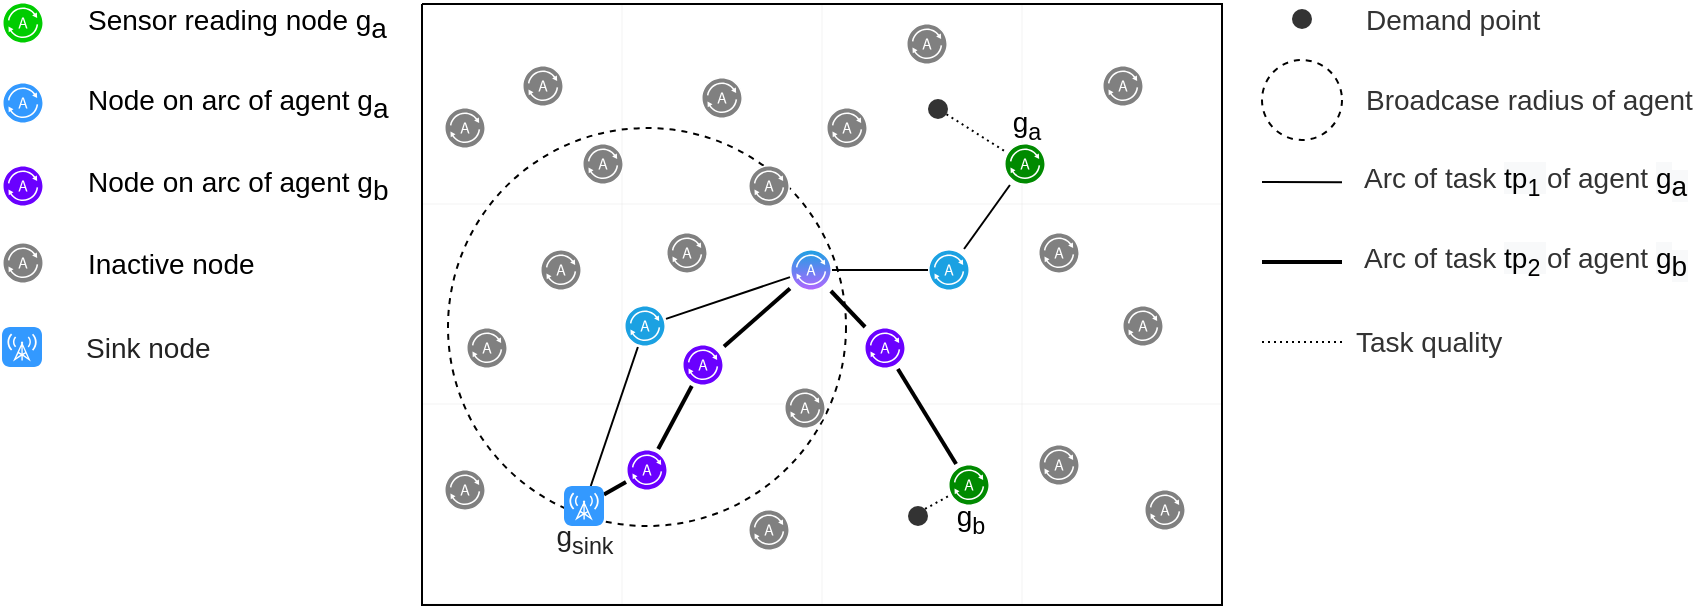 <mxfile version="14.1.8" type="device"><diagram id="n3x0hCh38KXFZ6Cryw47" name="Page-1"><mxGraphModel dx="1916" dy="810" grid="1" gridSize="10" guides="1" tooltips="1" connect="1" arrows="1" fold="1" page="1" pageScale="1" pageWidth="827" pageHeight="1169" math="0" shadow="0"><root><mxCell id="0"/><mxCell id="1" parent="0"/><mxCell id="G75mjb6Er_qYQi8ZF5sW-1" value="" style="verticalLabelPosition=bottom;verticalAlign=top;html=1;shape=mxgraph.basic.patternFillRect;fillStyle=grid;step=100;fillStrokeWidth=0.2;fillStrokeColor=#dddddd;fontSize=14;" parent="1" vertex="1"><mxGeometry x="120" y="80" width="400" height="300.5" as="geometry"/></mxCell><mxCell id="G75mjb6Er_qYQi8ZF5sW-46" value="" style="ellipse;whiteSpace=wrap;html=1;aspect=fixed;labelBackgroundColor=#000000;strokeColor=#000000;fontColor=#333333;fillColor=none;dashed=1;fontSize=14;" parent="1" vertex="1"><mxGeometry x="133" y="142" width="199" height="199" as="geometry"/></mxCell><mxCell id="G75mjb6Er_qYQi8ZF5sW-3" value="" style="pointerEvents=1;shadow=0;dashed=0;html=1;labelPosition=center;verticalLabelPosition=bottom;verticalAlign=top;align=center;outlineConnect=0;shape=mxgraph.veeam2.agent;labelBackgroundColor=#000000;fillColor=#808080;fontSize=14;" parent="1" vertex="1"><mxGeometry x="460" y="110.5" width="21" height="21" as="geometry"/></mxCell><mxCell id="G75mjb6Er_qYQi8ZF5sW-47" style="rounded=0;orthogonalLoop=1;jettySize=auto;html=1;fontColor=#333333;endArrow=none;endFill=0;fontSize=14;" parent="1" source="G75mjb6Er_qYQi8ZF5sW-5" target="G75mjb6Er_qYQi8ZF5sW-35" edge="1"><mxGeometry relative="1" as="geometry"/></mxCell><mxCell id="G75mjb6Er_qYQi8ZF5sW-66" style="edgeStyle=none;rounded=0;orthogonalLoop=1;jettySize=auto;html=1;labelBackgroundColor=none;endArrow=none;endFill=0;fontSize=14;fontColor=#333333;strokeWidth=2;" parent="1" source="G75mjb6Er_qYQi8ZF5sW-5" target="G75mjb6Er_qYQi8ZF5sW-43" edge="1"><mxGeometry relative="1" as="geometry"/></mxCell><mxCell id="G75mjb6Er_qYQi8ZF5sW-5" value="g&lt;sub&gt;sink&lt;/sub&gt;" style="html=1;strokeWidth=1;shadow=0;dashed=0;shape=mxgraph.ios7.misc.broadcast;strokeColor=none;buttonText=;strokeColor2=#222222;fontColor=#222222;fontSize=14;verticalLabelPosition=bottom;verticalAlign=top;align=center;fillColor=#3399FF;spacingTop=-10;" parent="1" vertex="1"><mxGeometry x="191" y="321" width="20" height="20" as="geometry"/></mxCell><mxCell id="G75mjb6Er_qYQi8ZF5sW-7" value="Sensor reading node g&lt;sub style=&quot;font-size: 14px&quot;&gt;a&lt;/sub&gt;" style="pointerEvents=1;shadow=0;dashed=0;html=1;labelPosition=right;verticalLabelPosition=middle;verticalAlign=middle;align=left;outlineConnect=0;shape=mxgraph.veeam2.agent;labelBackgroundColor=none;fillColor=#00CC00;spacingLeft=20;fontSize=14;" parent="1" vertex="1"><mxGeometry x="-90" y="79" width="21" height="21" as="geometry"/></mxCell><mxCell id="G75mjb6Er_qYQi8ZF5sW-9" value="Node on arc of agent g&lt;sub style=&quot;font-size: 14px&quot;&gt;a&lt;/sub&gt;" style="pointerEvents=1;shadow=0;dashed=0;html=1;labelPosition=right;verticalLabelPosition=middle;verticalAlign=middle;align=left;outlineConnect=0;shape=mxgraph.veeam2.agent;labelBackgroundColor=none;fillColor=#3399FF;spacingLeft=20;fontSize=14;" parent="1" vertex="1"><mxGeometry x="-90" y="119" width="21" height="21" as="geometry"/></mxCell><mxCell id="G75mjb6Er_qYQi8ZF5sW-10" value="" style="pointerEvents=1;shadow=0;dashed=0;html=1;labelPosition=center;verticalLabelPosition=bottom;verticalAlign=top;align=center;outlineConnect=0;shape=mxgraph.veeam2.agent;labelBackgroundColor=#000000;fillColor=#808080;fontSize=14;" parent="1" vertex="1"><mxGeometry x="170" y="110.5" width="21" height="21" as="geometry"/></mxCell><mxCell id="G75mjb6Er_qYQi8ZF5sW-11" value="g&lt;sub&gt;a&lt;/sub&gt;" style="pointerEvents=1;shadow=0;dashed=0;html=1;labelPosition=center;verticalLabelPosition=top;verticalAlign=bottom;align=center;outlineConnect=0;shape=mxgraph.veeam2.agent;labelBackgroundColor=none;fillColor=#008a00;strokeColor=#005700;fontSize=14;spacingBottom=-3;" parent="1" vertex="1"><mxGeometry x="411" y="149.5" width="21" height="21" as="geometry"/></mxCell><mxCell id="G75mjb6Er_qYQi8ZF5sW-68" style="edgeStyle=none;rounded=0;orthogonalLoop=1;jettySize=auto;html=1;labelBackgroundColor=none;endArrow=none;endFill=0;fontSize=14;fontColor=#333333;strokeWidth=2;" parent="1" source="G75mjb6Er_qYQi8ZF5sW-12" target="G75mjb6Er_qYQi8ZF5sW-24" edge="1"><mxGeometry relative="1" as="geometry"/></mxCell><mxCell id="G75mjb6Er_qYQi8ZF5sW-12" value="" style="pointerEvents=1;shadow=0;dashed=0;html=1;labelPosition=center;verticalLabelPosition=bottom;verticalAlign=top;align=center;outlineConnect=0;shape=mxgraph.veeam2.agent;labelBackgroundColor=#000000;fillColor=#6a00ff;fontSize=14;strokeColor=#3700CC;fontColor=#ffffff;" parent="1" vertex="1"><mxGeometry x="250" y="250" width="21" height="21" as="geometry"/></mxCell><mxCell id="G75mjb6Er_qYQi8ZF5sW-13" value="" style="pointerEvents=1;shadow=0;dashed=0;html=1;labelPosition=center;verticalLabelPosition=bottom;verticalAlign=top;align=center;outlineConnect=0;shape=mxgraph.veeam2.agent;labelBackgroundColor=#000000;fillColor=#808080;fontSize=14;" parent="1" vertex="1"><mxGeometry x="470" y="230.5" width="21" height="21" as="geometry"/></mxCell><mxCell id="G75mjb6Er_qYQi8ZF5sW-16" value="" style="pointerEvents=1;shadow=0;dashed=0;html=1;labelPosition=center;verticalLabelPosition=bottom;verticalAlign=top;align=center;outlineConnect=0;shape=mxgraph.veeam2.agent;labelBackgroundColor=#000000;fillColor=#808080;fontSize=14;" parent="1" vertex="1"><mxGeometry x="131" y="131.5" width="21" height="21" as="geometry"/></mxCell><mxCell id="G75mjb6Er_qYQi8ZF5sW-17" value="" style="pointerEvents=1;shadow=0;dashed=0;html=1;labelPosition=center;verticalLabelPosition=bottom;verticalAlign=top;align=center;outlineConnect=0;shape=mxgraph.veeam2.agent;labelBackgroundColor=#000000;fillColor=#808080;fontSize=14;" parent="1" vertex="1"><mxGeometry x="428" y="300" width="21" height="21" as="geometry"/></mxCell><mxCell id="G75mjb6Er_qYQi8ZF5sW-18" value="" style="pointerEvents=1;shadow=0;dashed=0;html=1;labelPosition=center;verticalLabelPosition=bottom;verticalAlign=top;align=center;outlineConnect=0;shape=mxgraph.veeam2.agent;labelBackgroundColor=#000000;fillColor=#808080;fontSize=14;" parent="1" vertex="1"><mxGeometry x="283" y="160.5" width="21" height="21" as="geometry"/></mxCell><mxCell id="G75mjb6Er_qYQi8ZF5sW-19" value="" style="pointerEvents=1;shadow=0;dashed=0;html=1;labelPosition=center;verticalLabelPosition=bottom;verticalAlign=top;align=center;outlineConnect=0;shape=mxgraph.veeam2.agent;labelBackgroundColor=#000000;fillColor=#808080;fontSize=14;" parent="1" vertex="1"><mxGeometry x="142" y="241.5" width="21" height="21" as="geometry"/></mxCell><mxCell id="G75mjb6Er_qYQi8ZF5sW-20" value="" style="pointerEvents=1;shadow=0;dashed=0;html=1;labelPosition=center;verticalLabelPosition=bottom;verticalAlign=top;align=center;outlineConnect=0;shape=mxgraph.veeam2.agent;labelBackgroundColor=#000000;fillColor=#808080;fontSize=14;" parent="1" vertex="1"><mxGeometry x="200" y="149.5" width="21" height="21" as="geometry"/></mxCell><mxCell id="G75mjb6Er_qYQi8ZF5sW-70" style="edgeStyle=none;rounded=0;orthogonalLoop=1;jettySize=auto;html=1;labelBackgroundColor=none;endArrow=none;endFill=0;fontSize=14;fontColor=#333333;strokeWidth=2;" parent="1" source="G75mjb6Er_qYQi8ZF5sW-21" target="G75mjb6Er_qYQi8ZF5sW-34" edge="1"><mxGeometry relative="1" as="geometry"/></mxCell><mxCell id="G75mjb6Er_qYQi8ZF5sW-21" value="" style="pointerEvents=1;shadow=0;dashed=0;html=1;labelPosition=center;verticalLabelPosition=bottom;verticalAlign=top;align=center;outlineConnect=0;shape=mxgraph.veeam2.agent;labelBackgroundColor=#000000;fillColor=#6a00ff;fontSize=14;strokeColor=#3700CC;fontColor=#ffffff;" parent="1" vertex="1"><mxGeometry x="341" y="241.5" width="21" height="21" as="geometry"/></mxCell><mxCell id="G75mjb6Er_qYQi8ZF5sW-22" value="" style="pointerEvents=1;shadow=0;dashed=0;html=1;labelPosition=center;verticalLabelPosition=bottom;verticalAlign=top;align=center;outlineConnect=0;shape=mxgraph.veeam2.agent;labelBackgroundColor=#000000;fillColor=#808080;fontSize=14;" parent="1" vertex="1"><mxGeometry x="242" y="194" width="21" height="21" as="geometry"/></mxCell><mxCell id="G75mjb6Er_qYQi8ZF5sW-49" style="edgeStyle=none;rounded=0;orthogonalLoop=1;jettySize=auto;html=1;endArrow=none;endFill=0;fontColor=#333333;fontSize=14;" parent="1" source="G75mjb6Er_qYQi8ZF5sW-24" target="G75mjb6Er_qYQi8ZF5sW-33" edge="1"><mxGeometry relative="1" as="geometry"/></mxCell><mxCell id="G75mjb6Er_qYQi8ZF5sW-69" style="edgeStyle=none;rounded=0;orthogonalLoop=1;jettySize=auto;html=1;labelBackgroundColor=none;endArrow=none;endFill=0;fontSize=14;fontColor=#333333;strokeWidth=2;" parent="1" source="G75mjb6Er_qYQi8ZF5sW-24" target="G75mjb6Er_qYQi8ZF5sW-21" edge="1"><mxGeometry relative="1" as="geometry"/></mxCell><mxCell id="G75mjb6Er_qYQi8ZF5sW-24" value="" style="pointerEvents=1;shadow=0;dashed=0;html=1;labelPosition=center;verticalLabelPosition=bottom;verticalAlign=top;align=center;outlineConnect=0;shape=mxgraph.veeam2.agent;labelBackgroundColor=#000000;fillColor=#1ba1e2;strokeColor=#006EAF;fontColor=#ffffff;fontSize=14;gradientColor=#B266FF;" parent="1" vertex="1"><mxGeometry x="304" y="202.5" width="21" height="21" as="geometry"/></mxCell><mxCell id="G75mjb6Er_qYQi8ZF5sW-27" value="" style="pointerEvents=1;shadow=0;dashed=0;html=1;labelPosition=center;verticalLabelPosition=bottom;verticalAlign=top;align=center;outlineConnect=0;shape=mxgraph.veeam2.agent;labelBackgroundColor=#000000;fillColor=#808080;fontSize=14;" parent="1" vertex="1"><mxGeometry x="322" y="131.5" width="21" height="21" as="geometry"/></mxCell><mxCell id="G75mjb6Er_qYQi8ZF5sW-28" value="" style="pointerEvents=1;shadow=0;dashed=0;html=1;labelPosition=center;verticalLabelPosition=bottom;verticalAlign=top;align=center;outlineConnect=0;shape=mxgraph.veeam2.agent;labelBackgroundColor=#000000;fillColor=#808080;fontSize=14;" parent="1" vertex="1"><mxGeometry x="362" y="89.5" width="21" height="21" as="geometry"/></mxCell><mxCell id="G75mjb6Er_qYQi8ZF5sW-30" value="" style="pointerEvents=1;shadow=0;dashed=0;html=1;labelPosition=center;verticalLabelPosition=bottom;verticalAlign=top;align=center;outlineConnect=0;shape=mxgraph.veeam2.agent;labelBackgroundColor=#000000;fillColor=#808080;fontSize=14;" parent="1" vertex="1"><mxGeometry x="179" y="202.5" width="21" height="21" as="geometry"/></mxCell><mxCell id="G75mjb6Er_qYQi8ZF5sW-32" value="" style="pointerEvents=1;shadow=0;dashed=0;html=1;labelPosition=center;verticalLabelPosition=bottom;verticalAlign=top;align=center;outlineConnect=0;shape=mxgraph.veeam2.agent;labelBackgroundColor=#000000;fillColor=#808080;fontSize=14;" parent="1" vertex="1"><mxGeometry x="481" y="322.5" width="21" height="21" as="geometry"/></mxCell><mxCell id="G75mjb6Er_qYQi8ZF5sW-50" style="edgeStyle=none;rounded=0;orthogonalLoop=1;jettySize=auto;html=1;endArrow=none;endFill=0;fontColor=#333333;fontSize=14;" parent="1" source="G75mjb6Er_qYQi8ZF5sW-33" target="G75mjb6Er_qYQi8ZF5sW-11" edge="1"><mxGeometry relative="1" as="geometry"/></mxCell><mxCell id="G75mjb6Er_qYQi8ZF5sW-33" value="" style="pointerEvents=1;shadow=0;dashed=0;html=1;labelPosition=center;verticalLabelPosition=bottom;verticalAlign=top;align=center;outlineConnect=0;shape=mxgraph.veeam2.agent;labelBackgroundColor=#000000;fillColor=#1ba1e2;strokeColor=#006EAF;fontColor=#ffffff;fontSize=14;" parent="1" vertex="1"><mxGeometry x="373" y="202.5" width="21" height="21" as="geometry"/></mxCell><mxCell id="G75mjb6Er_qYQi8ZF5sW-34" value="g&lt;sub&gt;b&lt;/sub&gt;" style="pointerEvents=1;shadow=0;dashed=0;html=1;labelPosition=center;verticalLabelPosition=bottom;verticalAlign=top;align=center;outlineConnect=0;shape=mxgraph.veeam2.agent;labelBackgroundColor=none;fillColor=#008a00;fontSize=14;strokeColor=#005700;spacingBottom=0;spacingTop=-10;" parent="1" vertex="1"><mxGeometry x="383" y="310" width="21" height="21" as="geometry"/></mxCell><mxCell id="G75mjb6Er_qYQi8ZF5sW-48" style="edgeStyle=none;rounded=0;orthogonalLoop=1;jettySize=auto;html=1;endArrow=none;endFill=0;fontColor=#333333;fontSize=14;" parent="1" source="G75mjb6Er_qYQi8ZF5sW-35" target="G75mjb6Er_qYQi8ZF5sW-24" edge="1"><mxGeometry relative="1" as="geometry"/></mxCell><mxCell id="G75mjb6Er_qYQi8ZF5sW-35" value="" style="pointerEvents=1;shadow=0;dashed=0;html=1;labelPosition=center;verticalLabelPosition=bottom;verticalAlign=top;align=center;outlineConnect=0;shape=mxgraph.veeam2.agent;labelBackgroundColor=#000000;fillColor=#1ba1e2;strokeColor=#006EAF;fontColor=#ffffff;fontSize=14;" parent="1" vertex="1"><mxGeometry x="221" y="230.5" width="21" height="21" as="geometry"/></mxCell><mxCell id="G75mjb6Er_qYQi8ZF5sW-36" value="" style="pointerEvents=1;shadow=0;dashed=0;html=1;labelPosition=center;verticalLabelPosition=bottom;verticalAlign=top;align=center;outlineConnect=0;shape=mxgraph.veeam2.agent;labelBackgroundColor=#000000;fillColor=#808080;fontSize=14;" parent="1" vertex="1"><mxGeometry x="259.5" y="116.5" width="21" height="21" as="geometry"/></mxCell><mxCell id="G75mjb6Er_qYQi8ZF5sW-37" value="" style="pointerEvents=1;shadow=0;dashed=0;html=1;labelPosition=center;verticalLabelPosition=bottom;verticalAlign=top;align=center;outlineConnect=0;shape=mxgraph.veeam2.agent;labelBackgroundColor=#000000;fillColor=#808080;fontSize=14;" parent="1" vertex="1"><mxGeometry x="283" y="332.5" width="21" height="21" as="geometry"/></mxCell><mxCell id="G75mjb6Er_qYQi8ZF5sW-39" value="" style="pointerEvents=1;shadow=0;dashed=0;html=1;labelPosition=center;verticalLabelPosition=bottom;verticalAlign=top;align=center;outlineConnect=0;shape=mxgraph.veeam2.agent;labelBackgroundColor=#000000;fillColor=#808080;fontSize=14;" parent="1" vertex="1"><mxGeometry x="131" y="312.5" width="21" height="21" as="geometry"/></mxCell><mxCell id="G75mjb6Er_qYQi8ZF5sW-41" value="" style="pointerEvents=1;shadow=0;dashed=0;html=1;labelPosition=center;verticalLabelPosition=bottom;verticalAlign=top;align=center;outlineConnect=0;shape=mxgraph.veeam2.agent;labelBackgroundColor=#000000;fillColor=#808080;fontSize=14;" parent="1" vertex="1"><mxGeometry x="428" y="194" width="21" height="21" as="geometry"/></mxCell><mxCell id="G75mjb6Er_qYQi8ZF5sW-67" style="edgeStyle=none;rounded=0;orthogonalLoop=1;jettySize=auto;html=1;labelBackgroundColor=none;endArrow=none;endFill=0;fontSize=14;fontColor=#333333;strokeWidth=2;" parent="1" source="G75mjb6Er_qYQi8ZF5sW-43" target="G75mjb6Er_qYQi8ZF5sW-12" edge="1"><mxGeometry relative="1" as="geometry"/></mxCell><mxCell id="G75mjb6Er_qYQi8ZF5sW-43" value="" style="pointerEvents=1;shadow=0;dashed=0;html=1;labelPosition=center;verticalLabelPosition=bottom;verticalAlign=top;align=center;outlineConnect=0;shape=mxgraph.veeam2.agent;labelBackgroundColor=#000000;fillColor=#6a00ff;fontSize=14;strokeColor=#3700CC;fontColor=#ffffff;" parent="1" vertex="1"><mxGeometry x="222" y="302.5" width="21" height="21" as="geometry"/></mxCell><mxCell id="G75mjb6Er_qYQi8ZF5sW-45" value="" style="pointerEvents=1;shadow=0;dashed=0;html=1;labelPosition=center;verticalLabelPosition=bottom;verticalAlign=top;align=center;outlineConnect=0;shape=mxgraph.veeam2.agent;labelBackgroundColor=#000000;fillColor=#808080;fontSize=14;" parent="1" vertex="1"><mxGeometry x="301" y="271.5" width="21" height="21" as="geometry"/></mxCell><mxCell id="G75mjb6Er_qYQi8ZF5sW-63" style="edgeStyle=none;rounded=0;orthogonalLoop=1;jettySize=auto;html=1;endArrow=none;endFill=0;fontSize=14;fontColor=#333333;dashed=1;dashPattern=1 2;" parent="1" source="G75mjb6Er_qYQi8ZF5sW-52" target="G75mjb6Er_qYQi8ZF5sW-11" edge="1"><mxGeometry relative="1" as="geometry"/></mxCell><mxCell id="G75mjb6Er_qYQi8ZF5sW-52" value="" style="ellipse;whiteSpace=wrap;html=1;aspect=fixed;dashed=1;labelBackgroundColor=none;fontColor=#333333;fillColor=#333333;strokeColor=none;labelPosition=center;verticalLabelPosition=top;align=center;verticalAlign=bottom;fontSize=14;" parent="1" vertex="1"><mxGeometry x="373" y="127.5" width="10" height="10" as="geometry"/></mxCell><mxCell id="G75mjb6Er_qYQi8ZF5sW-53" value="Inactive node" style="pointerEvents=1;shadow=0;dashed=0;html=1;labelPosition=right;verticalLabelPosition=middle;verticalAlign=middle;align=left;outlineConnect=0;shape=mxgraph.veeam2.agent;labelBackgroundColor=none;fillColor=#808080;spacingLeft=20;fontSize=14;" parent="1" vertex="1"><mxGeometry x="-90" y="199" width="21" height="21" as="geometry"/></mxCell><mxCell id="G75mjb6Er_qYQi8ZF5sW-55" value="Demand point" style="ellipse;html=1;aspect=fixed;dashed=1;labelBackgroundColor=none;fontColor=#333333;fillColor=#333333;strokeColor=none;labelPosition=right;verticalLabelPosition=middle;align=left;verticalAlign=middle;fontSize=14;textDirection=ltr;spacingLeft=25;" parent="1" vertex="1"><mxGeometry x="555" y="82.5" width="10" height="10" as="geometry"/></mxCell><mxCell id="G75mjb6Er_qYQi8ZF5sW-58" value="Broadcase radius of agent" style="ellipse;html=1;aspect=fixed;labelBackgroundColor=none;strokeColor=#000000;fontColor=#333333;fillColor=none;dashed=1;labelPosition=right;verticalLabelPosition=middle;align=left;verticalAlign=middle;spacingLeft=10;fontSize=14;" parent="1" vertex="1"><mxGeometry x="540" y="108" width="40" height="40" as="geometry"/></mxCell><mxCell id="G75mjb6Er_qYQi8ZF5sW-62" value="Arc of task&amp;nbsp;&lt;span style=&quot;color: rgb(0 , 0 , 0) ; background-color: rgb(248 , 249 , 250)&quot;&gt;tp&lt;/span&gt;&lt;span style=&quot;color: rgb(0 , 0 , 0) ; background-color: rgb(248 , 249 , 250)&quot;&gt;&lt;sub&gt;1&amp;nbsp;&lt;/sub&gt;&lt;/span&gt;of agent&amp;nbsp;&lt;span style=&quot;color: rgb(0 , 0 , 0) ; background-color: rgb(248 , 249 , 250)&quot;&gt;g&lt;/span&gt;&lt;sub style=&quot;color: rgb(0 , 0 , 0) ; background-color: rgb(248 , 249 , 250) ; font-size: 14px&quot;&gt;a&lt;/sub&gt;" style="edgeStyle=none;rounded=0;orthogonalLoop=1;jettySize=auto;html=1;endArrow=none;endFill=0;fontColor=#333333;labelPosition=right;verticalLabelPosition=middle;align=left;verticalAlign=middle;spacingLeft=29;fontSize=14;" parent="1" edge="1"><mxGeometry relative="1" as="geometry"><mxPoint x="540" y="168.998" as="sourcePoint"/><mxPoint x="580" y="169.08" as="targetPoint"/></mxGeometry></mxCell><mxCell id="G75mjb6Er_qYQi8ZF5sW-65" value="Task quality" style="edgeStyle=none;rounded=0;orthogonalLoop=1;jettySize=auto;html=1;endArrow=none;endFill=0;fontSize=14;fontColor=#333333;dashed=1;dashPattern=1 2;labelPosition=right;verticalLabelPosition=middle;align=left;verticalAlign=middle;labelBackgroundColor=none;spacingLeft=25;" parent="1" edge="1"><mxGeometry relative="1" as="geometry"><mxPoint x="580" y="249" as="sourcePoint"/><mxPoint x="540" y="249" as="targetPoint"/></mxGeometry></mxCell><mxCell id="G75mjb6Er_qYQi8ZF5sW-73" value="" style="ellipse;whiteSpace=wrap;html=1;aspect=fixed;dashed=1;labelBackgroundColor=none;fontColor=#333333;fillColor=#333333;strokeColor=none;labelPosition=center;verticalLabelPosition=top;align=center;verticalAlign=bottom;fontSize=14;" parent="1" vertex="1"><mxGeometry x="363" y="331" width="10" height="10" as="geometry"/></mxCell><mxCell id="G75mjb6Er_qYQi8ZF5sW-74" style="edgeStyle=none;rounded=0;orthogonalLoop=1;jettySize=auto;html=1;endArrow=none;endFill=0;fontSize=14;fontColor=#333333;dashed=1;dashPattern=1 2;exitX=1;exitY=0;exitDx=0;exitDy=0;" parent="1" source="G75mjb6Er_qYQi8ZF5sW-73" target="G75mjb6Er_qYQi8ZF5sW-34" edge="1"><mxGeometry relative="1" as="geometry"><mxPoint x="392.276" y="145.092" as="sourcePoint"/><mxPoint x="421" y="163.362" as="targetPoint"/></mxGeometry></mxCell><mxCell id="G75mjb6Er_qYQi8ZF5sW-75" value="&lt;font color=&quot;#000000&quot;&gt;Node on arc of agent g&lt;sub style=&quot;font-size: 14px&quot;&gt;b&lt;/sub&gt;&lt;/font&gt;" style="pointerEvents=1;shadow=0;dashed=0;html=1;labelPosition=right;verticalLabelPosition=middle;verticalAlign=middle;align=left;outlineConnect=0;shape=mxgraph.veeam2.agent;labelBackgroundColor=none;fillColor=#6a00ff;spacingLeft=20;fontSize=14;strokeColor=#3700CC;fontColor=#ffffff;" parent="1" vertex="1"><mxGeometry x="-90" y="160.5" width="21" height="21" as="geometry"/></mxCell><mxCell id="G75mjb6Er_qYQi8ZF5sW-76" value="Arc of task&amp;nbsp;&lt;span style=&quot;color: rgb(0 , 0 , 0) ; background-color: rgb(248 , 249 , 250)&quot;&gt;tp&lt;/span&gt;&lt;span style=&quot;color: rgb(0 , 0 , 0) ; background-color: rgb(248 , 249 , 250)&quot;&gt;&lt;sub&gt;2&amp;nbsp;&lt;/sub&gt;&lt;/span&gt;of agent&amp;nbsp;&lt;span style=&quot;color: rgb(0 , 0 , 0) ; background-color: rgb(248 , 249 , 250)&quot;&gt;g&lt;/span&gt;&lt;sub style=&quot;color: rgb(0 , 0 , 0) ; background-color: rgb(248 , 249 , 250) ; font-size: 14px&quot;&gt;b&lt;/sub&gt;" style="edgeStyle=none;rounded=0;orthogonalLoop=1;jettySize=auto;html=1;endArrow=none;endFill=0;fontColor=#333333;labelPosition=right;verticalLabelPosition=middle;align=left;verticalAlign=middle;spacingLeft=29;fontSize=14;strokeWidth=2;" parent="1" edge="1"><mxGeometry relative="1" as="geometry"><mxPoint x="540" y="209" as="sourcePoint"/><mxPoint x="580" y="209" as="targetPoint"/></mxGeometry></mxCell><mxCell id="jQ3NJ8yE42_A5jXCVg6r-3" value="Sink node" style="html=1;strokeWidth=1;shadow=0;dashed=0;shape=mxgraph.ios7.misc.broadcast;strokeColor=none;buttonText=;strokeColor2=#222222;fontColor=#222222;fontSize=14;verticalLabelPosition=middle;verticalAlign=middle;align=left;fillColor=#3399FF;spacingTop=0;labelPosition=right;spacingLeft=20;" vertex="1" parent="1"><mxGeometry x="-90" y="241.5" width="20" height="20" as="geometry"/></mxCell></root></mxGraphModel></diagram></mxfile>